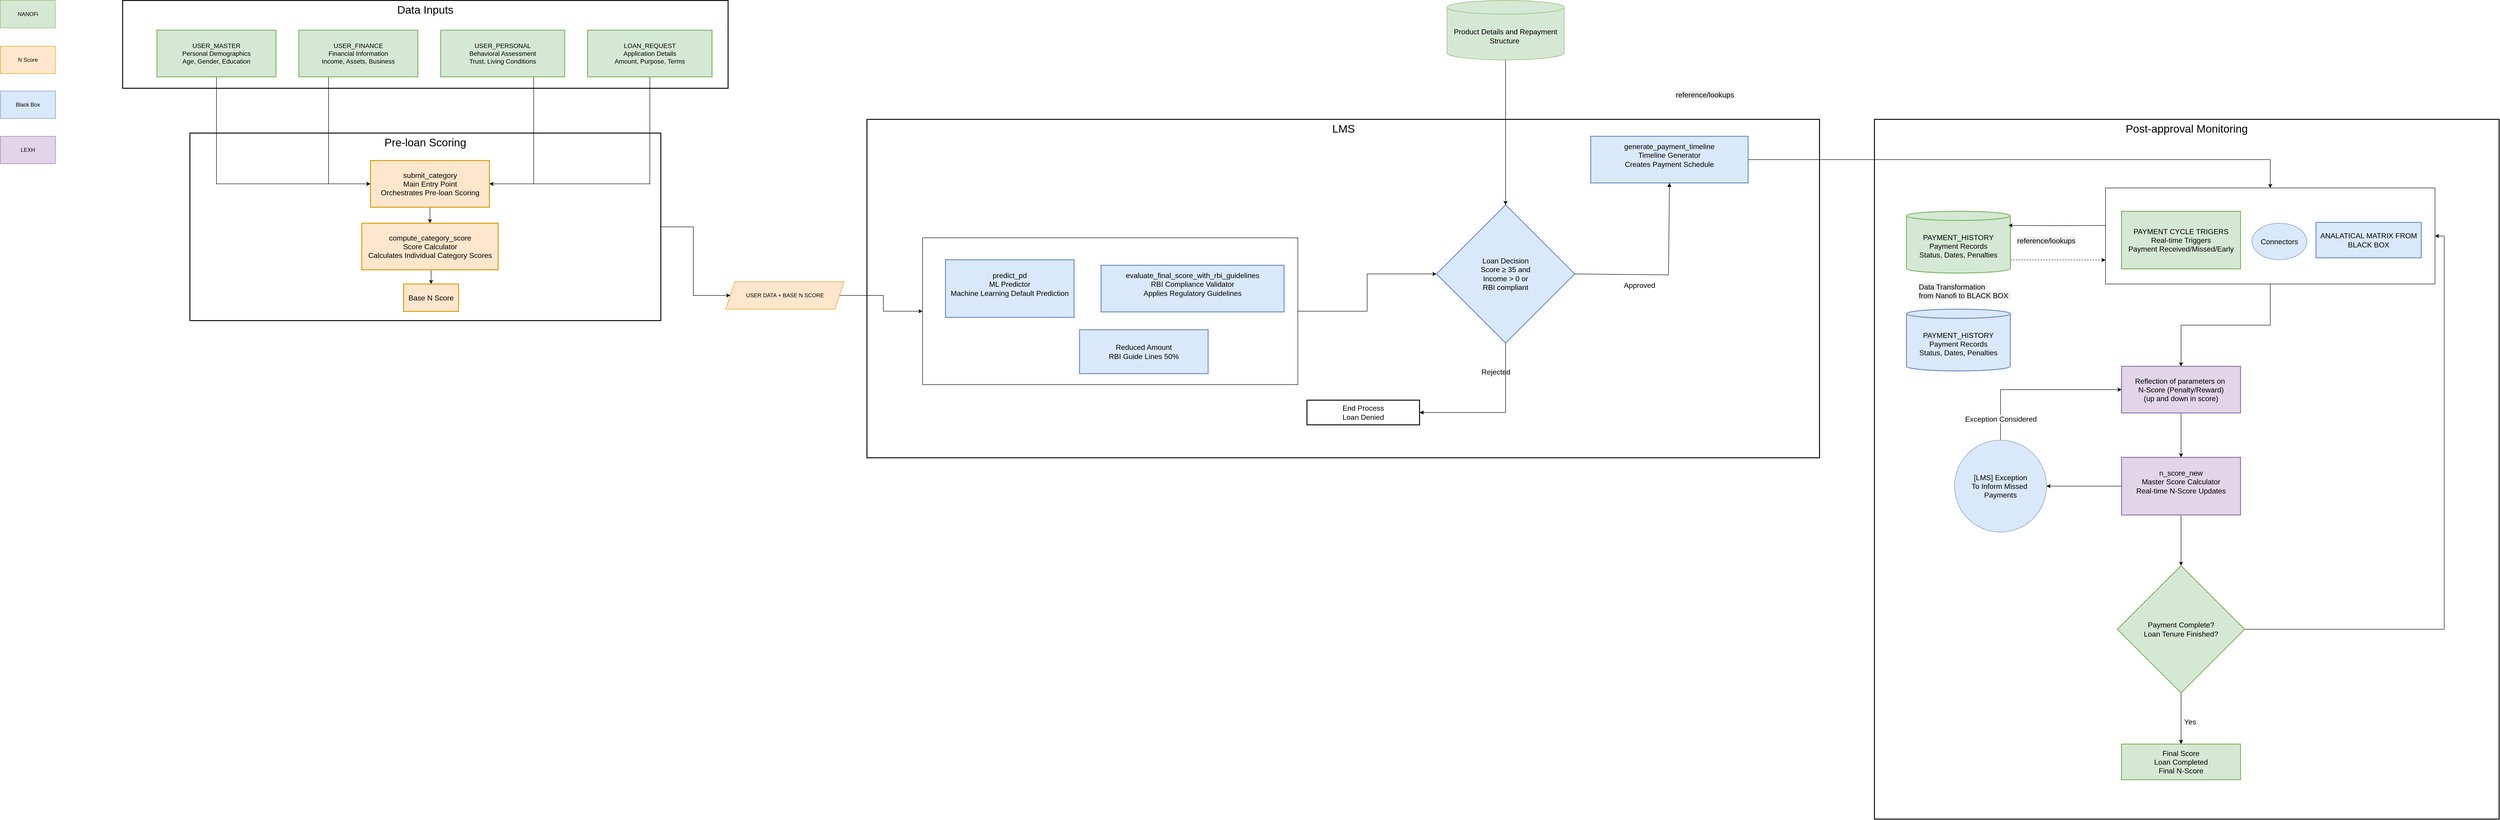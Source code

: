 <mxfile version="28.0.7" pages="2">
  <diagram name="Page-1" id="u0kKywyxvP2X5cUA1uwD">
    <mxGraphModel dx="7940" dy="1730" grid="1" gridSize="10" guides="1" tooltips="1" connect="1" arrows="1" fold="1" page="1" pageScale="1" pageWidth="850" pageHeight="1100" background="none" math="0" shadow="0">
      <root>
        <mxCell id="0" />
        <mxCell id="1" parent="0" />
        <mxCell id="qZToFWpyG1xmvOrrA6rn-142" value="LMS" style="whiteSpace=wrap;strokeWidth=2;fontSize=24;verticalAlign=top;labelBackgroundColor=none;" vertex="1" parent="1">
          <mxGeometry x="1263.5" y="2710" width="2081.5" height="740" as="geometry" />
        </mxCell>
        <mxCell id="qZToFWpyG1xmvOrrA6rn-82" value="Post‑approval Monitoring" style="whiteSpace=wrap;strokeWidth=2;fontSize=24;verticalAlign=top;labelBackgroundColor=none;" vertex="1" parent="1">
          <mxGeometry x="3465" y="2710" width="1365" height="1530" as="geometry" />
        </mxCell>
        <mxCell id="qZToFWpyG1xmvOrrA6rn-155" style="edgeStyle=orthogonalEdgeStyle;rounded=0;orthogonalLoop=1;jettySize=auto;html=1;exitX=1;exitY=0.5;exitDx=0;exitDy=0;entryX=0;entryY=0.5;entryDx=0;entryDy=0;" edge="1" parent="1" source="qZToFWpyG1xmvOrrA6rn-83" target="qZToFWpyG1xmvOrrA6rn-146">
          <mxGeometry relative="1" as="geometry" />
        </mxCell>
        <mxCell id="qZToFWpyG1xmvOrrA6rn-83" value="Pre‑loan Scoring" style="whiteSpace=wrap;strokeWidth=2;fontSize=24;verticalAlign=top;labelBackgroundColor=none;" vertex="1" parent="1">
          <mxGeometry x="-216" y="2740" width="1029" height="410" as="geometry" />
        </mxCell>
        <mxCell id="qZToFWpyG1xmvOrrA6rn-84" value="Data Inputs" style="whiteSpace=wrap;strokeWidth=2;verticalAlign=top;fontSize=24;labelBackgroundColor=none;" vertex="1" parent="1">
          <mxGeometry x="-363" y="2450" width="1323" height="192" as="geometry" />
        </mxCell>
        <mxCell id="qZToFWpyG1xmvOrrA6rn-85" style="edgeStyle=orthogonalEdgeStyle;rounded=0;orthogonalLoop=1;jettySize=auto;html=1;entryX=0;entryY=0.5;entryDx=0;entryDy=0;exitX=0.5;exitY=1;exitDx=0;exitDy=0;" edge="1" parent="1" source="qZToFWpyG1xmvOrrA6rn-86" target="qZToFWpyG1xmvOrrA6rn-96">
          <mxGeometry relative="1" as="geometry" />
        </mxCell>
        <mxCell id="qZToFWpyG1xmvOrrA6rn-86" value="USER_MASTER&#xa;Personal Demographics&#xa;Age, Gender, Education" style="whiteSpace=wrap;strokeWidth=2;fontSize=14;labelBackgroundColor=none;fillColor=#d5e8d4;strokeColor=#82b366;" vertex="1" parent="1">
          <mxGeometry x="-288" y="2515" width="260" height="102" as="geometry" />
        </mxCell>
        <mxCell id="qZToFWpyG1xmvOrrA6rn-87" style="edgeStyle=orthogonalEdgeStyle;rounded=0;orthogonalLoop=1;jettySize=auto;html=1;exitX=0.25;exitY=1;exitDx=0;exitDy=0;entryX=0;entryY=0.5;entryDx=0;entryDy=0;" edge="1" parent="1" source="qZToFWpyG1xmvOrrA6rn-88" target="qZToFWpyG1xmvOrrA6rn-96">
          <mxGeometry relative="1" as="geometry" />
        </mxCell>
        <mxCell id="qZToFWpyG1xmvOrrA6rn-88" value="USER_FINANCE&#xa;Financial Information&#xa;Income, Assets, Business" style="whiteSpace=wrap;strokeWidth=2;fontSize=14;labelBackgroundColor=none;fillColor=#d5e8d4;strokeColor=#82b366;" vertex="1" parent="1">
          <mxGeometry x="22" y="2515" width="260" height="102" as="geometry" />
        </mxCell>
        <mxCell id="qZToFWpyG1xmvOrrA6rn-89" style="edgeStyle=orthogonalEdgeStyle;rounded=0;orthogonalLoop=1;jettySize=auto;html=1;entryX=1;entryY=0.5;entryDx=0;entryDy=0;exitX=0.75;exitY=1;exitDx=0;exitDy=0;" edge="1" parent="1" source="qZToFWpyG1xmvOrrA6rn-90" target="qZToFWpyG1xmvOrrA6rn-96">
          <mxGeometry relative="1" as="geometry" />
        </mxCell>
        <mxCell id="qZToFWpyG1xmvOrrA6rn-90" value="USER_PERSONAL&#xa;Behavioral Assessment&#xa;Trust, Living Conditions" style="whiteSpace=wrap;strokeWidth=2;fontSize=14;labelBackgroundColor=none;fillColor=#d5e8d4;strokeColor=#82b366;" vertex="1" parent="1">
          <mxGeometry x="332" y="2515" width="271" height="102" as="geometry" />
        </mxCell>
        <mxCell id="qZToFWpyG1xmvOrrA6rn-91" style="edgeStyle=orthogonalEdgeStyle;rounded=0;orthogonalLoop=1;jettySize=auto;html=1;entryX=1;entryY=0.5;entryDx=0;entryDy=0;exitX=0.5;exitY=1;exitDx=0;exitDy=0;" edge="1" parent="1" source="qZToFWpyG1xmvOrrA6rn-92" target="qZToFWpyG1xmvOrrA6rn-96">
          <mxGeometry relative="1" as="geometry" />
        </mxCell>
        <mxCell id="qZToFWpyG1xmvOrrA6rn-92" value="LOAN_REQUEST&#xa;Application Details&#xa;Amount, Purpose, Terms" style="whiteSpace=wrap;strokeWidth=2;fontSize=14;labelBackgroundColor=none;fillColor=#d5e8d4;strokeColor=#82b366;" vertex="1" parent="1">
          <mxGeometry x="653" y="2515" width="272" height="102" as="geometry" />
        </mxCell>
        <mxCell id="qZToFWpyG1xmvOrrA6rn-93" style="edgeStyle=orthogonalEdgeStyle;rounded=0;orthogonalLoop=1;jettySize=auto;html=1;entryX=0.5;entryY=0;entryDx=0;entryDy=0;exitX=0.5;exitY=1;exitDx=0;exitDy=0;" edge="1" parent="1" source="qZToFWpyG1xmvOrrA6rn-96" target="qZToFWpyG1xmvOrrA6rn-98">
          <mxGeometry relative="1" as="geometry" />
        </mxCell>
        <mxCell id="qZToFWpyG1xmvOrrA6rn-96" value="submit_category&#xa;Main Entry Point&#xa;Orchestrates Pre‑loan Scoring" style="whiteSpace=wrap;strokeWidth=2;fontSize=16;labelBackgroundColor=none;fillColor=#ffe6cc;strokeColor=#d79b00;" vertex="1" parent="1">
          <mxGeometry x="178.5" y="2800" width="260" height="102" as="geometry" />
        </mxCell>
        <mxCell id="qZToFWpyG1xmvOrrA6rn-140" style="edgeStyle=orthogonalEdgeStyle;rounded=0;orthogonalLoop=1;jettySize=auto;html=1;exitX=0.5;exitY=1;exitDx=0;exitDy=0;entryX=0.5;entryY=0;entryDx=0;entryDy=0;" edge="1" parent="1" source="qZToFWpyG1xmvOrrA6rn-98" target="qZToFWpyG1xmvOrrA6rn-133">
          <mxGeometry relative="1" as="geometry" />
        </mxCell>
        <mxCell id="qZToFWpyG1xmvOrrA6rn-98" value="compute_category_score&#xa;Score Calculator&#xa;Calculates Individual Category Scores" style="whiteSpace=wrap;strokeWidth=2;fontSize=16;labelBackgroundColor=none;fillColor=#ffe6cc;strokeColor=#d79b00;" vertex="1" parent="1">
          <mxGeometry x="159.5" y="2937" width="298" height="102" as="geometry" />
        </mxCell>
        <mxCell id="qZToFWpyG1xmvOrrA6rn-153" style="edgeStyle=orthogonalEdgeStyle;rounded=0;orthogonalLoop=1;jettySize=auto;html=1;exitX=1;exitY=0.5;exitDx=0;exitDy=0;entryX=0;entryY=0.5;entryDx=0;entryDy=0;" edge="1" parent="1" source="qZToFWpyG1xmvOrrA6rn-151" target="qZToFWpyG1xmvOrrA6rn-105">
          <mxGeometry relative="1" as="geometry" />
        </mxCell>
        <mxCell id="qZToFWpyG1xmvOrrA6rn-151" value="" style="rounded=0;whiteSpace=wrap;html=1;" vertex="1" parent="1">
          <mxGeometry x="1385" y="2969" width="820" height="321" as="geometry" />
        </mxCell>
        <mxCell id="qZToFWpyG1xmvOrrA6rn-101" value="evaluate_final_score_with_rbi_guidelines&#xa;RBI Compliance Validator&#xa;Applies Regulatory Guidelines&#xa;" style="whiteSpace=wrap;strokeWidth=2;fontSize=16;labelBackgroundColor=none;fillColor=#dae8fc;strokeColor=#6c8ebf;" vertex="1" parent="1">
          <mxGeometry x="1775" y="3029" width="400" height="102" as="geometry" />
        </mxCell>
        <mxCell id="qZToFWpyG1xmvOrrA6rn-102" value="predict_pd&#xa;ML Predictor&#xa;Machine Learning Default Prediction&#xa;" style="whiteSpace=wrap;strokeWidth=2;fontSize=16;labelBackgroundColor=none;fillColor=#dae8fc;strokeColor=#6c8ebf;" vertex="1" parent="1">
          <mxGeometry x="1435" y="3017" width="281" height="126" as="geometry" />
        </mxCell>
        <mxCell id="qZToFWpyG1xmvOrrA6rn-105" value="Loan Decision&#xa;Score ≥ 35 and&#xa;Income &gt; 0 or&#xa;RBI compliant" style="rhombus;strokeWidth=2;whiteSpace=wrap;fontSize=16;labelBackgroundColor=none;fillColor=#dae8fc;strokeColor=#6c8ebf;" vertex="1" parent="1">
          <mxGeometry x="2508" y="2897" width="302" height="302" as="geometry" />
        </mxCell>
        <mxCell id="qZToFWpyG1xmvOrrA6rn-106" value="End Process&#xa;Loan Denied" style="whiteSpace=wrap;strokeWidth=2;fontSize=16;labelBackgroundColor=none;" vertex="1" parent="1">
          <mxGeometry x="2225" y="3324" width="246" height="54" as="geometry" />
        </mxCell>
        <mxCell id="qZToFWpyG1xmvOrrA6rn-195" style="edgeStyle=orthogonalEdgeStyle;rounded=0;orthogonalLoop=1;jettySize=auto;html=1;entryX=0.5;entryY=0;entryDx=0;entryDy=0;" edge="1" parent="1" source="qZToFWpyG1xmvOrrA6rn-108" target="qZToFWpyG1xmvOrrA6rn-191">
          <mxGeometry relative="1" as="geometry" />
        </mxCell>
        <mxCell id="qZToFWpyG1xmvOrrA6rn-108" value="generate_payment_timeline&#xa;Timeline Generator&#xa;Creates Payment Schedule&#xa;" style="whiteSpace=wrap;strokeWidth=2;fontSize=16;labelBackgroundColor=none;fillColor=#dae8fc;strokeColor=#6c8ebf;" vertex="1" parent="1">
          <mxGeometry x="2845" y="2747" width="344" height="102" as="geometry" />
        </mxCell>
        <mxCell id="qZToFWpyG1xmvOrrA6rn-109" style="edgeStyle=orthogonalEdgeStyle;rounded=0;orthogonalLoop=1;jettySize=auto;html=1;exitX=1;exitY=0.787;exitDx=0;exitDy=0;exitPerimeter=0;entryX=0;entryY=0.75;entryDx=0;entryDy=0;dashed=1;" edge="1" parent="1" source="qZToFWpyG1xmvOrrA6rn-110" target="qZToFWpyG1xmvOrrA6rn-191">
          <mxGeometry relative="1" as="geometry" />
        </mxCell>
        <mxCell id="qZToFWpyG1xmvOrrA6rn-110" value="PAYMENT_HISTORY&#xa;Payment Records&#xa;Status, Dates, Penalties" style="shape=cylinder3;boundedLbl=1;backgroundOutline=1;size=10;strokeWidth=2;whiteSpace=wrap;fontSize=16;labelBackgroundColor=none;fillColor=#d5e8d4;strokeColor=#82b366;" vertex="1" parent="1">
          <mxGeometry x="3535" y="2911" width="227" height="135" as="geometry" />
        </mxCell>
        <mxCell id="qZToFWpyG1xmvOrrA6rn-196" style="edgeStyle=orthogonalEdgeStyle;rounded=0;orthogonalLoop=1;jettySize=auto;html=1;" edge="1" parent="1" source="qZToFWpyG1xmvOrrA6rn-191" target="qZToFWpyG1xmvOrrA6rn-116">
          <mxGeometry relative="1" as="geometry" />
        </mxCell>
        <mxCell id="qZToFWpyG1xmvOrrA6rn-191" value="" style="rounded=0;whiteSpace=wrap;html=1;" vertex="1" parent="1">
          <mxGeometry x="3970" y="2860" width="720" height="210" as="geometry" />
        </mxCell>
        <mxCell id="qZToFWpyG1xmvOrrA6rn-113" value="PAYMENT CYCLE TRIGERS&#xa;Real‑time Triggers&#xa;Payment Received/Missed/Early" style="whiteSpace=wrap;strokeWidth=2;fontSize=16;labelBackgroundColor=none;fillColor=#d5e8d4;strokeColor=#82b366;" vertex="1" parent="1">
          <mxGeometry x="4005" y="2911" width="260" height="126" as="geometry" />
        </mxCell>
        <mxCell id="qZToFWpyG1xmvOrrA6rn-208" style="edgeStyle=orthogonalEdgeStyle;rounded=0;orthogonalLoop=1;jettySize=auto;html=1;exitX=0.5;exitY=1;exitDx=0;exitDy=0;" edge="1" parent="1" source="qZToFWpyG1xmvOrrA6rn-116" target="qZToFWpyG1xmvOrrA6rn-118">
          <mxGeometry relative="1" as="geometry" />
        </mxCell>
        <mxCell id="qZToFWpyG1xmvOrrA6rn-116" value="Reflection of parameters on &#xa;N-Score (Penalty/Reward)&#xa;(up and down in score)" style="whiteSpace=wrap;strokeWidth=2;fontSize=16;labelBackgroundColor=none;fillColor=#e1d5e7;strokeColor=#9673a6;" vertex="1" parent="1">
          <mxGeometry x="4005" y="3250" width="260" height="102" as="geometry" />
        </mxCell>
        <mxCell id="qZToFWpyG1xmvOrrA6rn-117" style="edgeStyle=orthogonalEdgeStyle;rounded=0;orthogonalLoop=1;jettySize=auto;html=1;entryX=0.5;entryY=0;entryDx=0;entryDy=0;" edge="1" parent="1" source="qZToFWpyG1xmvOrrA6rn-118" target="qZToFWpyG1xmvOrrA6rn-121">
          <mxGeometry relative="1" as="geometry" />
        </mxCell>
        <mxCell id="qZToFWpyG1xmvOrrA6rn-213" style="edgeStyle=orthogonalEdgeStyle;rounded=0;orthogonalLoop=1;jettySize=auto;html=1;" edge="1" parent="1" source="qZToFWpyG1xmvOrrA6rn-118" target="qZToFWpyG1xmvOrrA6rn-210">
          <mxGeometry relative="1" as="geometry" />
        </mxCell>
        <mxCell id="qZToFWpyG1xmvOrrA6rn-118" value="n_score_new&#xa;Master Score Calculator&#xa;Real‑time N‑Score Updates&#xa;" style="whiteSpace=wrap;strokeWidth=2;fontSize=16;labelBackgroundColor=none;fillColor=#e1d5e7;strokeColor=#9673a6;" vertex="1" parent="1">
          <mxGeometry x="4005" y="3449" width="260" height="126" as="geometry" />
        </mxCell>
        <mxCell id="qZToFWpyG1xmvOrrA6rn-212" style="edgeStyle=orthogonalEdgeStyle;rounded=0;orthogonalLoop=1;jettySize=auto;html=1;entryX=1;entryY=0.5;entryDx=0;entryDy=0;exitX=1;exitY=0.5;exitDx=0;exitDy=0;" edge="1" parent="1" source="qZToFWpyG1xmvOrrA6rn-121" target="qZToFWpyG1xmvOrrA6rn-191">
          <mxGeometry relative="1" as="geometry" />
        </mxCell>
        <mxCell id="qZToFWpyG1xmvOrrA6rn-121" value="Payment Complete?&#xa;Loan Tenure Finished?" style="rhombus;strokeWidth=2;whiteSpace=wrap;fontSize=16;labelBackgroundColor=none;fillColor=#d5e8d4;strokeColor=#82b366;" vertex="1" parent="1">
          <mxGeometry x="3996" y="3686" width="278" height="278" as="geometry" />
        </mxCell>
        <mxCell id="qZToFWpyG1xmvOrrA6rn-122" value="Final Score&#xa;Loan Completed&#xa;Final N‑Score" style="whiteSpace=wrap;strokeWidth=2;fontSize=16;labelBackgroundColor=none;fillColor=#d5e8d4;strokeColor=#82b366;" vertex="1" parent="1">
          <mxGeometry x="4005" y="4076" width="260" height="78" as="geometry" />
        </mxCell>
        <mxCell id="qZToFWpyG1xmvOrrA6rn-125" value="Rejected" style="curved=0;startArrow=none;endArrow=block;exitX=0.5;exitY=1;entryX=1;entryY=0.5;rounded=0;fontSize=16;labelBackgroundColor=none;fontColor=default;exitDx=0;exitDy=0;entryDx=0;entryDy=0;" edge="1" parent="1" source="qZToFWpyG1xmvOrrA6rn-105" target="qZToFWpyG1xmvOrrA6rn-106">
          <mxGeometry x="-0.634" y="-21" relative="1" as="geometry">
            <Array as="points">
              <mxPoint x="2659" y="3351" />
            </Array>
            <mxPoint as="offset" />
          </mxGeometry>
        </mxCell>
        <mxCell id="qZToFWpyG1xmvOrrA6rn-126" value="Approved" style="curved=0;startArrow=none;endArrow=block;exitX=1;exitY=0.5;entryX=0.5;entryY=1;rounded=0;fontSize=16;labelBackgroundColor=none;fontColor=default;exitDx=0;exitDy=0;entryDx=0;entryDy=0;" edge="1" parent="1" source="qZToFWpyG1xmvOrrA6rn-105" target="qZToFWpyG1xmvOrrA6rn-108">
          <mxGeometry x="-0.3" y="-22" relative="1" as="geometry">
            <Array as="points">
              <mxPoint x="3015" y="3050" />
            </Array>
            <mxPoint as="offset" />
          </mxGeometry>
        </mxCell>
        <mxCell id="qZToFWpyG1xmvOrrA6rn-129" value="Yes" style="curved=1;startArrow=none;endArrow=block;exitX=0.5;exitY=1;entryX=0.5;entryY=0;rounded=0;fontSize=16;labelBackgroundColor=none;fontColor=default;" edge="1" parent="1" source="qZToFWpyG1xmvOrrA6rn-121" target="qZToFWpyG1xmvOrrA6rn-122">
          <mxGeometry x="0.107" y="20" relative="1" as="geometry">
            <Array as="points" />
            <mxPoint as="offset" />
          </mxGeometry>
        </mxCell>
        <mxCell id="qZToFWpyG1xmvOrrA6rn-130" style="edgeStyle=orthogonalEdgeStyle;rounded=0;orthogonalLoop=1;jettySize=auto;html=1;entryX=0.982;entryY=0.229;entryDx=0;entryDy=0;entryPerimeter=0;" edge="1" parent="1" target="qZToFWpyG1xmvOrrA6rn-110">
          <mxGeometry relative="1" as="geometry">
            <mxPoint x="3970" y="2942" as="sourcePoint" />
          </mxGeometry>
        </mxCell>
        <mxCell id="qZToFWpyG1xmvOrrA6rn-131" value="&lt;span style=&quot;color: rgb(0, 0, 0); font-family: Helvetica; font-size: 16px; font-style: normal; font-variant-ligatures: normal; font-variant-caps: normal; font-weight: 400; letter-spacing: normal; orphans: 2; text-align: center; text-indent: 0px; text-transform: none; widows: 2; word-spacing: 0px; -webkit-text-stroke-width: 0px; white-space: nowrap; background-color: rgb(236, 236, 236); text-decoration-thickness: initial; text-decoration-style: initial; text-decoration-color: initial; display: inline !important; float: none;&quot;&gt;reference/lookups&lt;/span&gt;" style="text;whiteSpace=wrap;html=1;" vertex="1" parent="1">
          <mxGeometry x="3775" y="2958.5" width="160" height="40" as="geometry" />
        </mxCell>
        <mxCell id="qZToFWpyG1xmvOrrA6rn-133" value="Base N Score" style="whiteSpace=wrap;html=1;fontSize=16;fillColor=#ffe6cc;strokeColor=#d79b00;strokeWidth=2;labelBackgroundColor=none;" vertex="1" parent="1">
          <mxGeometry x="251" y="3070" width="120" height="60" as="geometry" />
        </mxCell>
        <mxCell id="qZToFWpyG1xmvOrrA6rn-152" style="edgeStyle=orthogonalEdgeStyle;rounded=0;orthogonalLoop=1;jettySize=auto;html=1;exitX=1;exitY=0.5;exitDx=0;exitDy=0;entryX=0;entryY=0.5;entryDx=0;entryDy=0;" edge="1" parent="1" source="qZToFWpyG1xmvOrrA6rn-146" target="qZToFWpyG1xmvOrrA6rn-151">
          <mxGeometry relative="1" as="geometry" />
        </mxCell>
        <mxCell id="qZToFWpyG1xmvOrrA6rn-146" value="USER DATA + BASE N SCORE" style="shape=parallelogram;perimeter=parallelogramPerimeter;whiteSpace=wrap;html=1;fixedSize=1;fillColor=#ffe6cc;strokeColor=#d79b00;" vertex="1" parent="1">
          <mxGeometry x="955" y="3065" width="258.5" height="60" as="geometry" />
        </mxCell>
        <mxCell id="qZToFWpyG1xmvOrrA6rn-156" value="Reduced Amount&#xa;RBI Guide Lines 50%" style="whiteSpace=wrap;strokeWidth=2;fontSize=16;labelBackgroundColor=none;fillColor=#dae8fc;strokeColor=#6c8ebf;" vertex="1" parent="1">
          <mxGeometry x="1728" y="3170" width="281" height="96" as="geometry" />
        </mxCell>
        <mxCell id="qZToFWpyG1xmvOrrA6rn-165" style="edgeStyle=orthogonalEdgeStyle;rounded=0;orthogonalLoop=1;jettySize=auto;html=1;entryX=0.5;entryY=0;entryDx=0;entryDy=0;" edge="1" parent="1" source="qZToFWpyG1xmvOrrA6rn-158" target="qZToFWpyG1xmvOrrA6rn-105">
          <mxGeometry relative="1" as="geometry" />
        </mxCell>
        <mxCell id="qZToFWpyG1xmvOrrA6rn-158" value="Product Details and Repayment Structure&amp;nbsp;" style="shape=cylinder3;whiteSpace=wrap;html=1;boundedLbl=1;backgroundOutline=1;size=15;fontSize=16;fillColor=#d5e8d4;strokeColor=#82b366;" vertex="1" parent="1">
          <mxGeometry x="2531" y="2450" width="256" height="130" as="geometry" />
        </mxCell>
        <mxCell id="qZToFWpyG1xmvOrrA6rn-161" value="&lt;span style=&quot;color: rgb(0, 0, 0); font-family: Helvetica; font-size: 16px; font-style: normal; font-variant-ligatures: normal; font-variant-caps: normal; font-weight: 400; letter-spacing: normal; orphans: 2; text-align: center; text-indent: 0px; text-transform: none; widows: 2; word-spacing: 0px; -webkit-text-stroke-width: 0px; white-space: nowrap; background-color: rgb(236, 236, 236); text-decoration-thickness: initial; text-decoration-style: initial; text-decoration-color: initial; display: inline !important; float: none;&quot;&gt;reference/lookups&lt;/span&gt;" style="text;whiteSpace=wrap;html=1;" vertex="1" parent="1">
          <mxGeometry x="3029" y="2640" width="160" height="40" as="geometry" />
        </mxCell>
        <mxCell id="qZToFWpyG1xmvOrrA6rn-187" value="ANALATICAL MATRIX FROM BLACK BOX" style="whiteSpace=wrap;strokeWidth=2;fontSize=16;labelBackgroundColor=none;fillColor=#dae8fc;strokeColor=#6c8ebf;" vertex="1" parent="1">
          <mxGeometry x="4430" y="2935.25" width="230" height="77.5" as="geometry" />
        </mxCell>
        <mxCell id="qZToFWpyG1xmvOrrA6rn-215" style="edgeStyle=orthogonalEdgeStyle;rounded=0;orthogonalLoop=1;jettySize=auto;html=1;entryX=0;entryY=0.5;entryDx=0;entryDy=0;exitX=0.5;exitY=0;exitDx=0;exitDy=0;" edge="1" parent="1" source="qZToFWpyG1xmvOrrA6rn-210" target="qZToFWpyG1xmvOrrA6rn-116">
          <mxGeometry relative="1" as="geometry" />
        </mxCell>
        <mxCell id="qZToFWpyG1xmvOrrA6rn-216" value="&lt;font style=&quot;font-size: 16px;&quot;&gt;Exception Considered&lt;/font&gt;" style="edgeLabel;html=1;align=center;verticalAlign=middle;resizable=0;points=[];" vertex="1" connectable="0" parent="qZToFWpyG1xmvOrrA6rn-215">
          <mxGeometry x="-0.75" relative="1" as="geometry">
            <mxPoint as="offset" />
          </mxGeometry>
        </mxCell>
        <mxCell id="qZToFWpyG1xmvOrrA6rn-210" value="&lt;font style=&quot;font-size: 16px;&quot;&gt;[LMS] Exception&lt;/font&gt;&lt;div&gt;&lt;span style=&quot;font-size: 16px;&quot;&gt;To Inform Missed&amp;nbsp;&lt;/span&gt;&lt;/div&gt;&lt;div&gt;&lt;span style=&quot;font-size: 16px;&quot;&gt;Payments&lt;/span&gt;&lt;/div&gt;" style="ellipse;whiteSpace=wrap;html=1;aspect=fixed;fillColor=#dae8fc;strokeColor=#6c8ebf;" vertex="1" parent="1">
          <mxGeometry x="3640" y="3411.5" width="201" height="201" as="geometry" />
        </mxCell>
        <mxCell id="qZToFWpyG1xmvOrrA6rn-217" value="&lt;font style=&quot;font-size: 16px;&quot;&gt;Connectors&lt;/font&gt;" style="ellipse;whiteSpace=wrap;html=1;fillColor=#dae8fc;strokeColor=#6c8ebf;" vertex="1" parent="1">
          <mxGeometry x="4290" y="2937" width="120" height="80" as="geometry" />
        </mxCell>
        <mxCell id="qZToFWpyG1xmvOrrA6rn-218" value="NANOFi" style="rounded=0;whiteSpace=wrap;html=1;fillColor=#d5e8d4;strokeColor=#82b366;" vertex="1" parent="1">
          <mxGeometry x="-630" y="2450" width="120" height="60" as="geometry" />
        </mxCell>
        <mxCell id="qZToFWpyG1xmvOrrA6rn-219" value="N Score" style="rounded=0;whiteSpace=wrap;html=1;fillColor=#ffe6cc;strokeColor=#d79b00;" vertex="1" parent="1">
          <mxGeometry x="-630" y="2550" width="120" height="60" as="geometry" />
        </mxCell>
        <mxCell id="qZToFWpyG1xmvOrrA6rn-220" value="Black Box" style="rounded=0;whiteSpace=wrap;html=1;fillColor=#dae8fc;strokeColor=#6c8ebf;" vertex="1" parent="1">
          <mxGeometry x="-630" y="2648" width="120" height="60" as="geometry" />
        </mxCell>
        <mxCell id="qZToFWpyG1xmvOrrA6rn-221" value="PAYMENT_HISTORY&#xa;Payment Records&#xa;Status, Dates, Penalties" style="shape=cylinder3;boundedLbl=1;backgroundOutline=1;size=10;strokeWidth=2;whiteSpace=wrap;fontSize=16;labelBackgroundColor=none;fillColor=#dae8fc;strokeColor=#6c8ebf;" vertex="1" parent="1">
          <mxGeometry x="3535" y="3125" width="227" height="135" as="geometry" />
        </mxCell>
        <mxCell id="qZToFWpyG1xmvOrrA6rn-223" value="&lt;span style=&quot;color: rgb(0, 0, 0); font-family: Helvetica; font-size: 16px; font-style: normal; font-variant-ligatures: normal; font-variant-caps: normal; font-weight: 400; letter-spacing: normal; orphans: 2; text-align: center; text-indent: 0px; text-transform: none; widows: 2; word-spacing: 0px; -webkit-text-stroke-width: 0px; white-space: nowrap; background-color: rgb(236, 236, 236); text-decoration-thickness: initial; text-decoration-style: initial; text-decoration-color: initial; float: none; display: inline !important;&quot;&gt;Data Transformation&amp;nbsp;&lt;/span&gt;&lt;div&gt;&lt;span style=&quot;color: rgb(0, 0, 0); font-family: Helvetica; font-size: 16px; font-style: normal; font-variant-ligatures: normal; font-variant-caps: normal; font-weight: 400; letter-spacing: normal; orphans: 2; text-align: center; text-indent: 0px; text-transform: none; widows: 2; word-spacing: 0px; -webkit-text-stroke-width: 0px; white-space: nowrap; background-color: rgb(236, 236, 236); text-decoration-thickness: initial; text-decoration-style: initial; text-decoration-color: initial; float: none; display: inline !important;&quot;&gt;from Nanofi to BLACK BOX&amp;nbsp;&lt;/span&gt;&lt;/div&gt;" style="text;whiteSpace=wrap;html=1;" vertex="1" parent="1">
          <mxGeometry x="3560" y="3060" width="160" height="40" as="geometry" />
        </mxCell>
        <mxCell id="qZToFWpyG1xmvOrrA6rn-226" value="LEXH" style="rounded=0;whiteSpace=wrap;html=1;fillColor=#e1d5e7;strokeColor=#9673a6;" vertex="1" parent="1">
          <mxGeometry x="-630" y="2747" width="120" height="60" as="geometry" />
        </mxCell>
      </root>
    </mxGraphModel>
  </diagram>
  <diagram id="yFYxZjMKOdhZoFT5N7hd" name="Page-2">
    <mxGraphModel dx="4727" dy="2620" grid="1" gridSize="10" guides="1" tooltips="1" connect="1" arrows="1" fold="1" page="1" pageScale="1" pageWidth="850" pageHeight="1100" math="0" shadow="0">
      <root>
        <mxCell id="0" />
        <mxCell id="1" parent="0" />
        <mxCell id="9vZvxtWBxRslUPSKn5EZ-1" value="Post‑approval Monitoring T5+" style="whiteSpace=wrap;strokeWidth=2;fontSize=24;verticalAlign=top;labelBackgroundColor=none;movable=1;resizable=1;rotatable=1;deletable=1;editable=1;locked=0;connectable=1;" vertex="1" parent="1">
          <mxGeometry x="2360" y="750" width="1091" height="1458" as="geometry" />
        </mxCell>
        <mxCell id="9vZvxtWBxRslUPSKn5EZ-2" value="Pre‑loan Scoring T0–T4" style="whiteSpace=wrap;strokeWidth=2;fontSize=24;verticalAlign=top;labelBackgroundColor=none;movable=1;resizable=1;rotatable=1;deletable=1;editable=1;locked=0;connectable=1;" vertex="1" parent="1">
          <mxGeometry x="247" y="920" width="1029" height="880" as="geometry" />
        </mxCell>
        <mxCell id="9vZvxtWBxRslUPSKn5EZ-3" value="Data Inputs" style="whiteSpace=wrap;strokeWidth=2;verticalAlign=top;fontSize=24;labelBackgroundColor=none;movable=1;resizable=1;rotatable=1;deletable=1;editable=1;locked=0;connectable=1;" vertex="1" parent="1">
          <mxGeometry x="100" y="630" width="1323" height="192" as="geometry" />
        </mxCell>
        <mxCell id="9vZvxtWBxRslUPSKn5EZ-4" style="edgeStyle=orthogonalEdgeStyle;rounded=0;orthogonalLoop=1;jettySize=auto;html=1;entryX=0;entryY=0.5;entryDx=0;entryDy=0;exitX=0.5;exitY=1;exitDx=0;exitDy=0;movable=1;resizable=1;rotatable=1;deletable=1;editable=1;locked=0;connectable=1;" edge="1" parent="1" source="9vZvxtWBxRslUPSKn5EZ-5" target="9vZvxtWBxRslUPSKn5EZ-15">
          <mxGeometry relative="1" as="geometry" />
        </mxCell>
        <mxCell id="9vZvxtWBxRslUPSKn5EZ-5" value="USER_MASTER&#xa;Personal Demographics&#xa;Age, Gender, Education" style="whiteSpace=wrap;strokeWidth=2;fontSize=14;labelBackgroundColor=none;fillColor=#d5e8d4;strokeColor=#82b366;movable=1;resizable=1;rotatable=1;deletable=1;editable=1;locked=0;connectable=1;" vertex="1" parent="1">
          <mxGeometry x="175" y="695" width="260" height="102" as="geometry" />
        </mxCell>
        <mxCell id="9vZvxtWBxRslUPSKn5EZ-6" style="edgeStyle=orthogonalEdgeStyle;rounded=0;orthogonalLoop=1;jettySize=auto;html=1;exitX=0.25;exitY=1;exitDx=0;exitDy=0;entryX=0;entryY=0.5;entryDx=0;entryDy=0;movable=1;resizable=1;rotatable=1;deletable=1;editable=1;locked=0;connectable=1;" edge="1" parent="1" source="9vZvxtWBxRslUPSKn5EZ-7" target="9vZvxtWBxRslUPSKn5EZ-15">
          <mxGeometry relative="1" as="geometry" />
        </mxCell>
        <mxCell id="9vZvxtWBxRslUPSKn5EZ-7" value="USER_FINANCE&#xa;Financial Information&#xa;Income, Assets, Business" style="whiteSpace=wrap;strokeWidth=2;fontSize=14;labelBackgroundColor=none;fillColor=#d5e8d4;strokeColor=#82b366;movable=1;resizable=1;rotatable=1;deletable=1;editable=1;locked=0;connectable=1;" vertex="1" parent="1">
          <mxGeometry x="485" y="695" width="260" height="102" as="geometry" />
        </mxCell>
        <mxCell id="9vZvxtWBxRslUPSKn5EZ-8" style="edgeStyle=orthogonalEdgeStyle;rounded=0;orthogonalLoop=1;jettySize=auto;html=1;entryX=1;entryY=0.5;entryDx=0;entryDy=0;exitX=0.75;exitY=1;exitDx=0;exitDy=0;movable=1;resizable=1;rotatable=1;deletable=1;editable=1;locked=0;connectable=1;" edge="1" parent="1" source="9vZvxtWBxRslUPSKn5EZ-9" target="9vZvxtWBxRslUPSKn5EZ-15">
          <mxGeometry relative="1" as="geometry" />
        </mxCell>
        <mxCell id="9vZvxtWBxRslUPSKn5EZ-9" value="USER_PERSONAL&#xa;Behavioral Assessment&#xa;Trust, Living Conditions" style="whiteSpace=wrap;strokeWidth=2;fontSize=14;labelBackgroundColor=none;fillColor=#d5e8d4;strokeColor=#82b366;movable=1;resizable=1;rotatable=1;deletable=1;editable=1;locked=0;connectable=1;" vertex="1" parent="1">
          <mxGeometry x="795" y="695" width="271" height="102" as="geometry" />
        </mxCell>
        <mxCell id="9vZvxtWBxRslUPSKn5EZ-10" style="edgeStyle=orthogonalEdgeStyle;rounded=0;orthogonalLoop=1;jettySize=auto;html=1;entryX=1;entryY=0.5;entryDx=0;entryDy=0;exitX=0.5;exitY=1;exitDx=0;exitDy=0;movable=1;resizable=1;rotatable=1;deletable=1;editable=1;locked=0;connectable=1;" edge="1" parent="1" source="9vZvxtWBxRslUPSKn5EZ-11" target="9vZvxtWBxRslUPSKn5EZ-15">
          <mxGeometry relative="1" as="geometry" />
        </mxCell>
        <mxCell id="9vZvxtWBxRslUPSKn5EZ-11" value="LOAN_REQUEST&#xa;Application Details&#xa;Amount, Purpose, Terms" style="whiteSpace=wrap;strokeWidth=2;fontSize=14;labelBackgroundColor=none;fillColor=#d5e8d4;strokeColor=#82b366;movable=1;resizable=1;rotatable=1;deletable=1;editable=1;locked=0;connectable=1;" vertex="1" parent="1">
          <mxGeometry x="1116" y="695" width="272" height="102" as="geometry" />
        </mxCell>
        <mxCell id="9vZvxtWBxRslUPSKn5EZ-12" style="edgeStyle=orthogonalEdgeStyle;rounded=0;orthogonalLoop=1;jettySize=auto;html=1;entryX=0.5;entryY=0;entryDx=0;entryDy=0;movable=1;resizable=1;rotatable=1;deletable=1;editable=1;locked=0;connectable=1;" edge="1" parent="1" source="9vZvxtWBxRslUPSKn5EZ-15" target="9vZvxtWBxRslUPSKn5EZ-17">
          <mxGeometry relative="1" as="geometry" />
        </mxCell>
        <mxCell id="9vZvxtWBxRslUPSKn5EZ-13" style="edgeStyle=orthogonalEdgeStyle;rounded=0;orthogonalLoop=1;jettySize=auto;html=1;exitX=0.5;exitY=1;exitDx=0;exitDy=0;movable=1;resizable=1;rotatable=1;deletable=1;editable=1;locked=0;connectable=1;" edge="1" parent="1" source="9vZvxtWBxRslUPSKn5EZ-15" target="9vZvxtWBxRslUPSKn5EZ-19">
          <mxGeometry relative="1" as="geometry" />
        </mxCell>
        <mxCell id="9vZvxtWBxRslUPSKn5EZ-14" value="" style="edgeStyle=orthogonalEdgeStyle;rounded=0;orthogonalLoop=1;jettySize=auto;html=1;movable=1;resizable=1;rotatable=1;deletable=1;editable=1;locked=0;connectable=1;" edge="1" parent="1" source="9vZvxtWBxRslUPSKn5EZ-15" target="9vZvxtWBxRslUPSKn5EZ-52">
          <mxGeometry relative="1" as="geometry" />
        </mxCell>
        <mxCell id="9vZvxtWBxRslUPSKn5EZ-15" value="submit_category&#xa;Main Entry Point&#xa;Orchestrates Pre‑loan Scoring&#xa;T0" style="whiteSpace=wrap;strokeWidth=2;fontSize=16;labelBackgroundColor=none;fillColor=#ffe6cc;strokeColor=#d79b00;movable=1;resizable=1;rotatable=1;deletable=1;editable=1;locked=0;connectable=1;" vertex="1" parent="1">
          <mxGeometry x="641.5" y="980" width="260" height="102" as="geometry" />
        </mxCell>
        <mxCell id="9vZvxtWBxRslUPSKn5EZ-16" style="edgeStyle=orthogonalEdgeStyle;rounded=0;orthogonalLoop=1;jettySize=auto;html=1;entryX=0;entryY=0.5;entryDx=0;entryDy=0;movable=1;resizable=1;rotatable=1;deletable=1;editable=1;locked=0;connectable=1;" edge="1" parent="1" source="9vZvxtWBxRslUPSKn5EZ-17" target="9vZvxtWBxRslUPSKn5EZ-20">
          <mxGeometry relative="1" as="geometry" />
        </mxCell>
        <mxCell id="9vZvxtWBxRslUPSKn5EZ-17" value="compute_category_score&#xa;Score Calculator&#xa;Calculates Individual Category Scores&#xa;T1" style="whiteSpace=wrap;strokeWidth=2;fontSize=16;labelBackgroundColor=none;movable=1;resizable=1;rotatable=1;deletable=1;editable=1;locked=0;connectable=1;" vertex="1" parent="1">
          <mxGeometry x="365.5" y="1160" width="298" height="102" as="geometry" />
        </mxCell>
        <mxCell id="9vZvxtWBxRslUPSKn5EZ-18" style="edgeStyle=orthogonalEdgeStyle;rounded=0;orthogonalLoop=1;jettySize=auto;html=1;entryX=1;entryY=0.5;entryDx=0;entryDy=0;movable=1;resizable=1;rotatable=1;deletable=1;editable=1;locked=0;connectable=1;" edge="1" parent="1" source="9vZvxtWBxRslUPSKn5EZ-19" target="9vZvxtWBxRslUPSKn5EZ-20">
          <mxGeometry relative="1" as="geometry" />
        </mxCell>
        <mxCell id="9vZvxtWBxRslUPSKn5EZ-19" value="calculate_risk_factors&#xa;Risk Analyzer&#xa;Identifies &amp; Quantifies Risk Factors&#xa;T1" style="whiteSpace=wrap;strokeWidth=2;fontSize=16;labelBackgroundColor=none;movable=1;resizable=1;rotatable=1;deletable=1;editable=1;locked=0;connectable=1;" vertex="1" parent="1">
          <mxGeometry x="912.5" y="1160" width="265" height="102" as="geometry" />
        </mxCell>
        <mxCell id="9vZvxtWBxRslUPSKn5EZ-20" value="evaluate_final_score_with_rbi_guidelines&#xa;RBI Compliance Validator&#xa;Applies Regulatory Guidelines&#xa;T2" style="whiteSpace=wrap;strokeWidth=2;fontSize=16;labelBackgroundColor=none;movable=1;resizable=1;rotatable=1;deletable=1;editable=1;locked=0;connectable=1;" vertex="1" parent="1">
          <mxGeometry x="574" y="1330" width="400" height="102" as="geometry" />
        </mxCell>
        <mxCell id="9vZvxtWBxRslUPSKn5EZ-21" value="predict_pd&#xa;ML Predictor&#xa;Machine Learning Default Prediction&#xa;T3" style="whiteSpace=wrap;strokeWidth=2;fontSize=16;labelBackgroundColor=none;movable=1;resizable=1;rotatable=1;deletable=1;editable=1;locked=0;connectable=1;" vertex="1" parent="1">
          <mxGeometry x="644" y="1480" width="260" height="126" as="geometry" />
        </mxCell>
        <mxCell id="9vZvxtWBxRslUPSKn5EZ-22" style="edgeStyle=orthogonalEdgeStyle;rounded=0;orthogonalLoop=1;jettySize=auto;html=1;entryX=0.5;entryY=1;entryDx=0;entryDy=0;movable=1;resizable=1;rotatable=1;deletable=1;editable=1;locked=0;connectable=1;" edge="1" parent="1" source="9vZvxtWBxRslUPSKn5EZ-23" target="9vZvxtWBxRslUPSKn5EZ-24">
          <mxGeometry relative="1" as="geometry" />
        </mxCell>
        <mxCell id="9vZvxtWBxRslUPSKn5EZ-23" value="calculate_pd_from_score&#xa;Mathematical Calculator&#xa;Converts N‑Score to PD %&#xa;T4" style="whiteSpace=wrap;strokeWidth=2;fontSize=16;labelBackgroundColor=none;movable=1;resizable=1;rotatable=1;deletable=1;editable=1;locked=0;connectable=1;" vertex="1" parent="1">
          <mxGeometry x="595.5" y="1650" width="357" height="102" as="geometry" />
        </mxCell>
        <mxCell id="9vZvxtWBxRslUPSKn5EZ-24" value="Loan Decision&#xa;Score ≥ 45 and&#xa;Income &gt; 0 or&#xa;RBI compliant" style="rhombus;strokeWidth=2;whiteSpace=wrap;fontSize=16;labelBackgroundColor=none;movable=1;resizable=1;rotatable=1;deletable=1;editable=1;locked=0;connectable=1;" vertex="1" parent="1">
          <mxGeometry x="1623" y="1020" width="302" height="302" as="geometry" />
        </mxCell>
        <mxCell id="9vZvxtWBxRslUPSKn5EZ-25" value="End Process&#xa;Loan Denied" style="whiteSpace=wrap;strokeWidth=2;fontSize=16;labelBackgroundColor=none;movable=1;resizable=1;rotatable=1;deletable=1;editable=1;locked=0;connectable=1;" vertex="1" parent="1">
          <mxGeometry x="1340" y="1450" width="246" height="54" as="geometry" />
        </mxCell>
        <mxCell id="9vZvxtWBxRslUPSKn5EZ-26" style="edgeStyle=orthogonalEdgeStyle;rounded=0;orthogonalLoop=1;jettySize=auto;html=1;entryX=0.5;entryY=0;entryDx=0;entryDy=0;movable=1;resizable=1;rotatable=1;deletable=1;editable=1;locked=0;connectable=1;" edge="1" parent="1" source="9vZvxtWBxRslUPSKn5EZ-27" target="9vZvxtWBxRslUPSKn5EZ-32">
          <mxGeometry relative="1" as="geometry" />
        </mxCell>
        <mxCell id="9vZvxtWBxRslUPSKn5EZ-27" value="generate_payment_timeline&#xa;Timeline Generator&#xa;Creates Payment Schedule&#xa;T5" style="whiteSpace=wrap;strokeWidth=2;fontSize=16;labelBackgroundColor=none;movable=1;resizable=1;rotatable=1;deletable=1;editable=1;locked=0;connectable=1;" vertex="1" parent="1">
          <mxGeometry x="1960" y="870" width="344" height="102" as="geometry" />
        </mxCell>
        <mxCell id="9vZvxtWBxRslUPSKn5EZ-28" style="edgeStyle=orthogonalEdgeStyle;rounded=0;orthogonalLoop=1;jettySize=auto;html=1;exitX=1;exitY=0;exitDx=0;exitDy=96.25;exitPerimeter=0;entryX=0;entryY=0.75;entryDx=0;entryDy=0;dashed=1;movable=1;resizable=1;rotatable=1;deletable=1;editable=1;locked=0;connectable=1;" edge="1" parent="1" source="9vZvxtWBxRslUPSKn5EZ-29" target="9vZvxtWBxRslUPSKn5EZ-32">
          <mxGeometry relative="1" as="geometry" />
        </mxCell>
        <mxCell id="9vZvxtWBxRslUPSKn5EZ-29" value="PAYMENT_HISTORY&#xa;Payment Records&#xa;Status, Dates, Penalties" style="shape=cylinder3;boundedLbl=1;backgroundOutline=1;size=10;strokeWidth=2;whiteSpace=wrap;fontSize=16;labelBackgroundColor=none;movable=1;resizable=1;rotatable=1;deletable=1;editable=1;locked=0;connectable=1;" vertex="1" parent="1">
          <mxGeometry x="2430" y="951" width="227" height="135" as="geometry" />
        </mxCell>
        <mxCell id="9vZvxtWBxRslUPSKn5EZ-30" style="edgeStyle=orthogonalEdgeStyle;rounded=0;orthogonalLoop=1;jettySize=auto;html=1;entryX=0.5;entryY=0;entryDx=0;entryDy=0;exitX=0.5;exitY=1;exitDx=0;exitDy=0;movable=1;resizable=1;rotatable=1;deletable=1;editable=1;locked=0;connectable=1;" edge="1" parent="1" source="9vZvxtWBxRslUPSKn5EZ-32" target="9vZvxtWBxRslUPSKn5EZ-34">
          <mxGeometry relative="1" as="geometry" />
        </mxCell>
        <mxCell id="9vZvxtWBxRslUPSKn5EZ-31" style="edgeStyle=orthogonalEdgeStyle;rounded=0;orthogonalLoop=1;jettySize=auto;html=1;entryX=0.5;entryY=0;entryDx=0;entryDy=0;movable=1;resizable=1;rotatable=1;deletable=1;editable=1;locked=0;connectable=1;" edge="1" parent="1" source="9vZvxtWBxRslUPSKn5EZ-32" target="9vZvxtWBxRslUPSKn5EZ-35">
          <mxGeometry relative="1" as="geometry" />
        </mxCell>
        <mxCell id="9vZvxtWBxRslUPSKn5EZ-32" value="PAYMENT EVENTS&#xa;Real‑time Triggers&#xa;Payment Received/Missed/Early" style="whiteSpace=wrap;strokeWidth=2;fontSize=16;labelBackgroundColor=none;movable=1;resizable=1;rotatable=1;deletable=1;editable=1;locked=0;connectable=1;" vertex="1" parent="1">
          <mxGeometry x="2900" y="951" width="260" height="126" as="geometry" />
        </mxCell>
        <mxCell id="9vZvxtWBxRslUPSKn5EZ-33" style="edgeStyle=orthogonalEdgeStyle;rounded=0;orthogonalLoop=1;jettySize=auto;html=1;entryX=0;entryY=0.5;entryDx=0;entryDy=0;exitX=0.5;exitY=1;exitDx=0;exitDy=0;movable=1;resizable=1;rotatable=1;deletable=1;editable=1;locked=0;connectable=1;" edge="1" parent="1" source="9vZvxtWBxRslUPSKn5EZ-34" target="9vZvxtWBxRslUPSKn5EZ-37">
          <mxGeometry relative="1" as="geometry" />
        </mxCell>
        <mxCell id="9vZvxtWBxRslUPSKn5EZ-34" value="loan_score&#xa;Payment Behavior Tracker&#xa;Calculates Payment Impact on Score&#xa;T6+" style="whiteSpace=wrap;strokeWidth=2;fontSize=16;labelBackgroundColor=none;movable=1;resizable=1;rotatable=1;deletable=1;editable=1;locked=0;connectable=1;" vertex="1" parent="1">
          <mxGeometry x="2430" y="1220" width="260" height="150" as="geometry" />
        </mxCell>
        <mxCell id="9vZvxtWBxRslUPSKn5EZ-35" value="calculate_penalty&#xa;Penalty Calculator&#xa;Applies Missed Payment Penalties&#xa;T6+" style="whiteSpace=wrap;strokeWidth=2;fontSize=16;labelBackgroundColor=none;movable=1;resizable=1;rotatable=1;deletable=1;editable=1;locked=0;connectable=1;" vertex="1" parent="1">
          <mxGeometry x="2900" y="1244" width="260" height="102" as="geometry" />
        </mxCell>
        <mxCell id="9vZvxtWBxRslUPSKn5EZ-36" style="edgeStyle=orthogonalEdgeStyle;rounded=0;orthogonalLoop=1;jettySize=auto;html=1;entryX=0.5;entryY=0;entryDx=0;entryDy=0;movable=1;resizable=1;rotatable=1;deletable=1;editable=1;locked=0;connectable=1;" edge="1" parent="1" source="9vZvxtWBxRslUPSKn5EZ-37" target="9vZvxtWBxRslUPSKn5EZ-40">
          <mxGeometry relative="1" as="geometry" />
        </mxCell>
        <mxCell id="9vZvxtWBxRslUPSKn5EZ-37" value="n_score_new&#xa;Master Score Calculator&#xa;Real‑time N‑Score Updates&#xa;T7+" style="whiteSpace=wrap;strokeWidth=2;fontSize=16;labelBackgroundColor=none;movable=1;resizable=1;rotatable=1;deletable=1;editable=1;locked=0;connectable=1;" vertex="1" parent="1">
          <mxGeometry x="2900" y="1443" width="260" height="126" as="geometry" />
        </mxCell>
        <mxCell id="9vZvxtWBxRslUPSKn5EZ-38" style="edgeStyle=orthogonalEdgeStyle;rounded=0;orthogonalLoop=1;jettySize=auto;html=1;entryX=1;entryY=0.5;entryDx=0;entryDy=0;exitX=1;exitY=0.5;exitDx=0;exitDy=0;movable=1;resizable=1;rotatable=1;deletable=1;editable=1;locked=0;connectable=1;" edge="1" parent="1" source="9vZvxtWBxRslUPSKn5EZ-40" target="9vZvxtWBxRslUPSKn5EZ-32">
          <mxGeometry relative="1" as="geometry">
            <Array as="points">
              <mxPoint x="3270" y="1819" />
              <mxPoint x="3270" y="1014" />
            </Array>
          </mxGeometry>
        </mxCell>
        <mxCell id="9vZvxtWBxRslUPSKn5EZ-39" value="NO" style="edgeLabel;html=1;align=center;verticalAlign=middle;resizable=1;points=[];movable=1;rotatable=1;deletable=1;editable=1;locked=0;connectable=1;" vertex="1" connectable="0" parent="9vZvxtWBxRslUPSKn5EZ-38">
          <mxGeometry x="-0.903" relative="1" as="geometry">
            <mxPoint y="11" as="offset" />
          </mxGeometry>
        </mxCell>
        <mxCell id="9vZvxtWBxRslUPSKn5EZ-40" value="Payment Complete?&#xa;Loan Tenure Finished?" style="rhombus;strokeWidth=2;whiteSpace=wrap;fontSize=16;labelBackgroundColor=none;movable=1;resizable=1;rotatable=1;deletable=1;editable=1;locked=0;connectable=1;" vertex="1" parent="1">
          <mxGeometry x="2891" y="1680" width="278" height="278" as="geometry" />
        </mxCell>
        <mxCell id="9vZvxtWBxRslUPSKn5EZ-41" value="Final Score&#xa;Loan Completed&#xa;Final N‑Score" style="whiteSpace=wrap;strokeWidth=2;fontSize=16;labelBackgroundColor=none;movable=1;resizable=1;rotatable=1;deletable=1;editable=1;locked=0;connectable=1;" vertex="1" parent="1">
          <mxGeometry x="2900" y="2070" width="260" height="78" as="geometry" />
        </mxCell>
        <mxCell id="9vZvxtWBxRslUPSKn5EZ-42" value="" style="curved=1;startArrow=none;endArrow=block;exitX=0.5;exitY=1;entryX=0.5;entryY=0;rounded=0;fontSize=16;labelBackgroundColor=none;fontColor=default;movable=1;resizable=1;rotatable=1;deletable=1;editable=1;locked=0;connectable=1;" edge="1" parent="1" source="9vZvxtWBxRslUPSKn5EZ-20" target="9vZvxtWBxRslUPSKn5EZ-21">
          <mxGeometry relative="1" as="geometry">
            <Array as="points" />
          </mxGeometry>
        </mxCell>
        <mxCell id="9vZvxtWBxRslUPSKn5EZ-43" value="" style="curved=1;startArrow=none;endArrow=block;exitX=0.5;exitY=1;entryX=0.5;entryY=0;rounded=0;fontSize=16;labelBackgroundColor=none;fontColor=default;movable=1;resizable=1;rotatable=1;deletable=1;editable=1;locked=0;connectable=1;" edge="1" parent="1" source="9vZvxtWBxRslUPSKn5EZ-21" target="9vZvxtWBxRslUPSKn5EZ-23">
          <mxGeometry relative="1" as="geometry">
            <Array as="points" />
          </mxGeometry>
        </mxCell>
        <mxCell id="9vZvxtWBxRslUPSKn5EZ-44" value="Rejected" style="curved=0;startArrow=none;endArrow=block;exitX=0;exitY=0.5;entryX=0.5;entryY=0;rounded=0;fontSize=16;labelBackgroundColor=none;fontColor=default;exitDx=0;exitDy=0;movable=1;resizable=1;rotatable=1;deletable=1;editable=1;locked=0;connectable=1;" edge="1" parent="1" source="9vZvxtWBxRslUPSKn5EZ-24" target="9vZvxtWBxRslUPSKn5EZ-25">
          <mxGeometry x="-0.634" y="-21" relative="1" as="geometry">
            <Array as="points">
              <mxPoint x="1460" y="1171" />
            </Array>
            <mxPoint as="offset" />
          </mxGeometry>
        </mxCell>
        <mxCell id="9vZvxtWBxRslUPSKn5EZ-45" value="Approved" style="curved=0;startArrow=none;endArrow=block;exitX=0.5;exitY=0;entryX=0;entryY=0.5;rounded=0;fontSize=16;labelBackgroundColor=none;fontColor=default;exitDx=0;exitDy=0;entryDx=0;entryDy=0;movable=1;resizable=1;rotatable=1;deletable=1;editable=1;locked=0;connectable=1;" edge="1" parent="1" source="9vZvxtWBxRslUPSKn5EZ-24" target="9vZvxtWBxRslUPSKn5EZ-27">
          <mxGeometry x="0.088" y="-19" relative="1" as="geometry">
            <Array as="points">
              <mxPoint x="1774" y="921" />
            </Array>
            <mxPoint as="offset" />
          </mxGeometry>
        </mxCell>
        <mxCell id="9vZvxtWBxRslUPSKn5EZ-46" value="Reduced Amount" style="curved=0;startArrow=none;endArrow=block;exitX=1;exitY=0.5;entryX=0.5;entryY=1;rounded=0;fontSize=16;labelBackgroundColor=none;fontColor=default;exitDx=0;exitDy=0;entryDx=0;entryDy=0;movable=1;resizable=1;rotatable=1;deletable=1;editable=1;locked=0;connectable=1;" edge="1" parent="1" source="9vZvxtWBxRslUPSKn5EZ-24" target="9vZvxtWBxRslUPSKn5EZ-27">
          <mxGeometry x="-0.493" y="20" relative="1" as="geometry">
            <Array as="points">
              <mxPoint x="2132" y="1170" />
            </Array>
            <mxPoint as="offset" />
          </mxGeometry>
        </mxCell>
        <mxCell id="9vZvxtWBxRslUPSKn5EZ-47" value="" style="curved=1;startArrow=none;endArrow=block;exitX=0.5;exitY=1;entryX=0.5;entryY=0;rounded=0;fontSize=16;labelBackgroundColor=none;fontColor=default;movable=1;resizable=1;rotatable=1;deletable=1;editable=1;locked=0;connectable=1;" edge="1" parent="1" source="9vZvxtWBxRslUPSKn5EZ-35" target="9vZvxtWBxRslUPSKn5EZ-37">
          <mxGeometry relative="1" as="geometry">
            <Array as="points" />
          </mxGeometry>
        </mxCell>
        <mxCell id="9vZvxtWBxRslUPSKn5EZ-48" value="Yes" style="curved=1;startArrow=none;endArrow=block;exitX=0.5;exitY=1;entryX=0.5;entryY=0;rounded=0;fontSize=16;labelBackgroundColor=none;fontColor=default;movable=1;resizable=1;rotatable=1;deletable=1;editable=1;locked=0;connectable=1;" edge="1" parent="1" source="9vZvxtWBxRslUPSKn5EZ-40" target="9vZvxtWBxRslUPSKn5EZ-41">
          <mxGeometry x="0.107" y="20" relative="1" as="geometry">
            <Array as="points" />
            <mxPoint as="offset" />
          </mxGeometry>
        </mxCell>
        <mxCell id="9vZvxtWBxRslUPSKn5EZ-49" style="edgeStyle=orthogonalEdgeStyle;rounded=0;orthogonalLoop=1;jettySize=auto;html=1;exitX=0;exitY=0.25;exitDx=0;exitDy=0;entryX=0.982;entryY=0.229;entryDx=0;entryDy=0;entryPerimeter=0;movable=1;resizable=1;rotatable=1;deletable=1;editable=1;locked=0;connectable=1;" edge="1" parent="1" source="9vZvxtWBxRslUPSKn5EZ-32" target="9vZvxtWBxRslUPSKn5EZ-29">
          <mxGeometry relative="1" as="geometry" />
        </mxCell>
        <mxCell id="9vZvxtWBxRslUPSKn5EZ-50" value="&lt;span style=&quot;color: rgb(0, 0, 0); font-family: Helvetica; font-size: 16px; font-style: normal; font-variant-ligatures: normal; font-variant-caps: normal; font-weight: 400; letter-spacing: normal; orphans: 2; text-align: center; text-indent: 0px; text-transform: none; widows: 2; word-spacing: 0px; -webkit-text-stroke-width: 0px; white-space: nowrap; background-color: rgb(236, 236, 236); text-decoration-thickness: initial; text-decoration-style: initial; text-decoration-color: initial; display: inline !important; float: none;&quot;&gt;reference/lookups&lt;/span&gt;" style="text;whiteSpace=wrap;html=1;movable=1;resizable=1;rotatable=1;deletable=1;editable=1;locked=0;connectable=1;" vertex="1" parent="1">
          <mxGeometry x="2670" y="998.5" width="160" height="40" as="geometry" />
        </mxCell>
        <mxCell id="9vZvxtWBxRslUPSKn5EZ-51" value="50% Logic of RBI" style="text;html=1;align=center;verticalAlign=middle;resizable=1;points=[];autosize=1;strokeColor=none;fillColor=none;movable=1;rotatable=1;deletable=1;editable=1;locked=0;connectable=1;" vertex="1" parent="1">
          <mxGeometry x="1930" y="1188" width="120" height="30" as="geometry" />
        </mxCell>
        <mxCell id="9vZvxtWBxRslUPSKn5EZ-52" value="Base N Score" style="whiteSpace=wrap;html=1;fontSize=16;fillColor=#ffe6cc;strokeColor=#d79b00;strokeWidth=2;labelBackgroundColor=none;movable=1;resizable=1;rotatable=1;deletable=1;editable=1;locked=0;connectable=1;" vertex="1" parent="1">
          <mxGeometry x="711.5" y="1183" width="120" height="60" as="geometry" />
        </mxCell>
      </root>
    </mxGraphModel>
  </diagram>
</mxfile>
